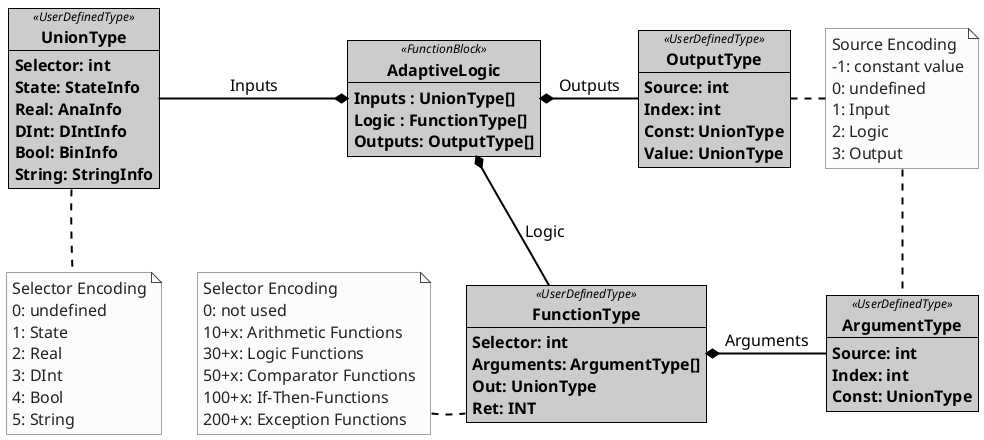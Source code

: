 @startuml pattern_adaptive_logic

skinparam allow_mixing true
skinparam BackgroundColor white
skinparam ComponentStyle rectangle

skinparam note {
    BackgroundColor FCFCFC
    BorderColor 444444
    FontColor 222222
    FontSize 16
}

skinparam object {
    BorderThickness 1
    RoundCorner 20
    StereotypeFontColor black
    FontStyle bold
    BackgroundColor white
    BorderColor black
    FontColor black

    FontSize 16
    AttributeFontSize 16

    BorderThickness 1
    RoundCorner 20

    BackgroundColor<<environment>> white
    BackgroundColor<<UserDefinedType>> CCCCCC
    BackgroundColor<<Function>> CCCCCC
    BackgroundColor<<FunctionBlock>> CCCCCC
}

skinparam InterfaceBorderColor Black
skinparam InterfaceBackgroundColor Black

skinparam Arrow {
    FontColor black
    Color black
    Thickness 2
    FontSize 16
}

object "UnionType" as unionType <<UserDefinedType>>{
    Selector: int
    State: StateInfo
    Real: AnaInfo
    DInt: DIntInfo
    Bool: BinInfo
    String: StringInfo
}

note as unionNote
Selector Encoding
0: undefined
1: State
2: Real
3: DInt
4: Bool
5: String
end note

unionNote .up. unionType
unionNote .[hidden]. unionType

note as sourceNote
Source Encoding
-1: constant value
0: undefined
1: Input
2: Logic
3: Output
end note


object "ArgumentType" as argType <<UserDefinedType>>{
    Source: int
    Index: int
    Const: UnionType
}

object "OutputType" as outType <<UserDefinedType>>{
    Source: int
    Index: int
    Const: UnionType
    Value: UnionType
}

sourceNote .down. argType
sourceNote .left. outType

object "FunctionType" as funcType <<UserDefinedType>>{
    Selector: int
    Arguments: ArgumentType[]
    Out: UnionType
    Ret: INT
}

note as functionNote
Selector Encoding
0: not used
10+x: Arithmetic Functions
30+x: Logic Functions
50+x: Comparator Functions
100+x: If-Then-Functions
200+x: Exception Functions
end note

functionNote .right. funcType
functionNote .[hidden]. funcType

object "AdaptiveLogic" as blockType <<FunctionBlock>>{
    Inputs : UnionType[]
    Logic : FunctionType[]
    Outputs: OutputType[]
}

blockType *-left- unionType : "Inputs"
blockType *-down- funcType : "Logic"
blockType *-right- outType : "Outputs"
funcType *-right- argType : "Arguments"
@enduml